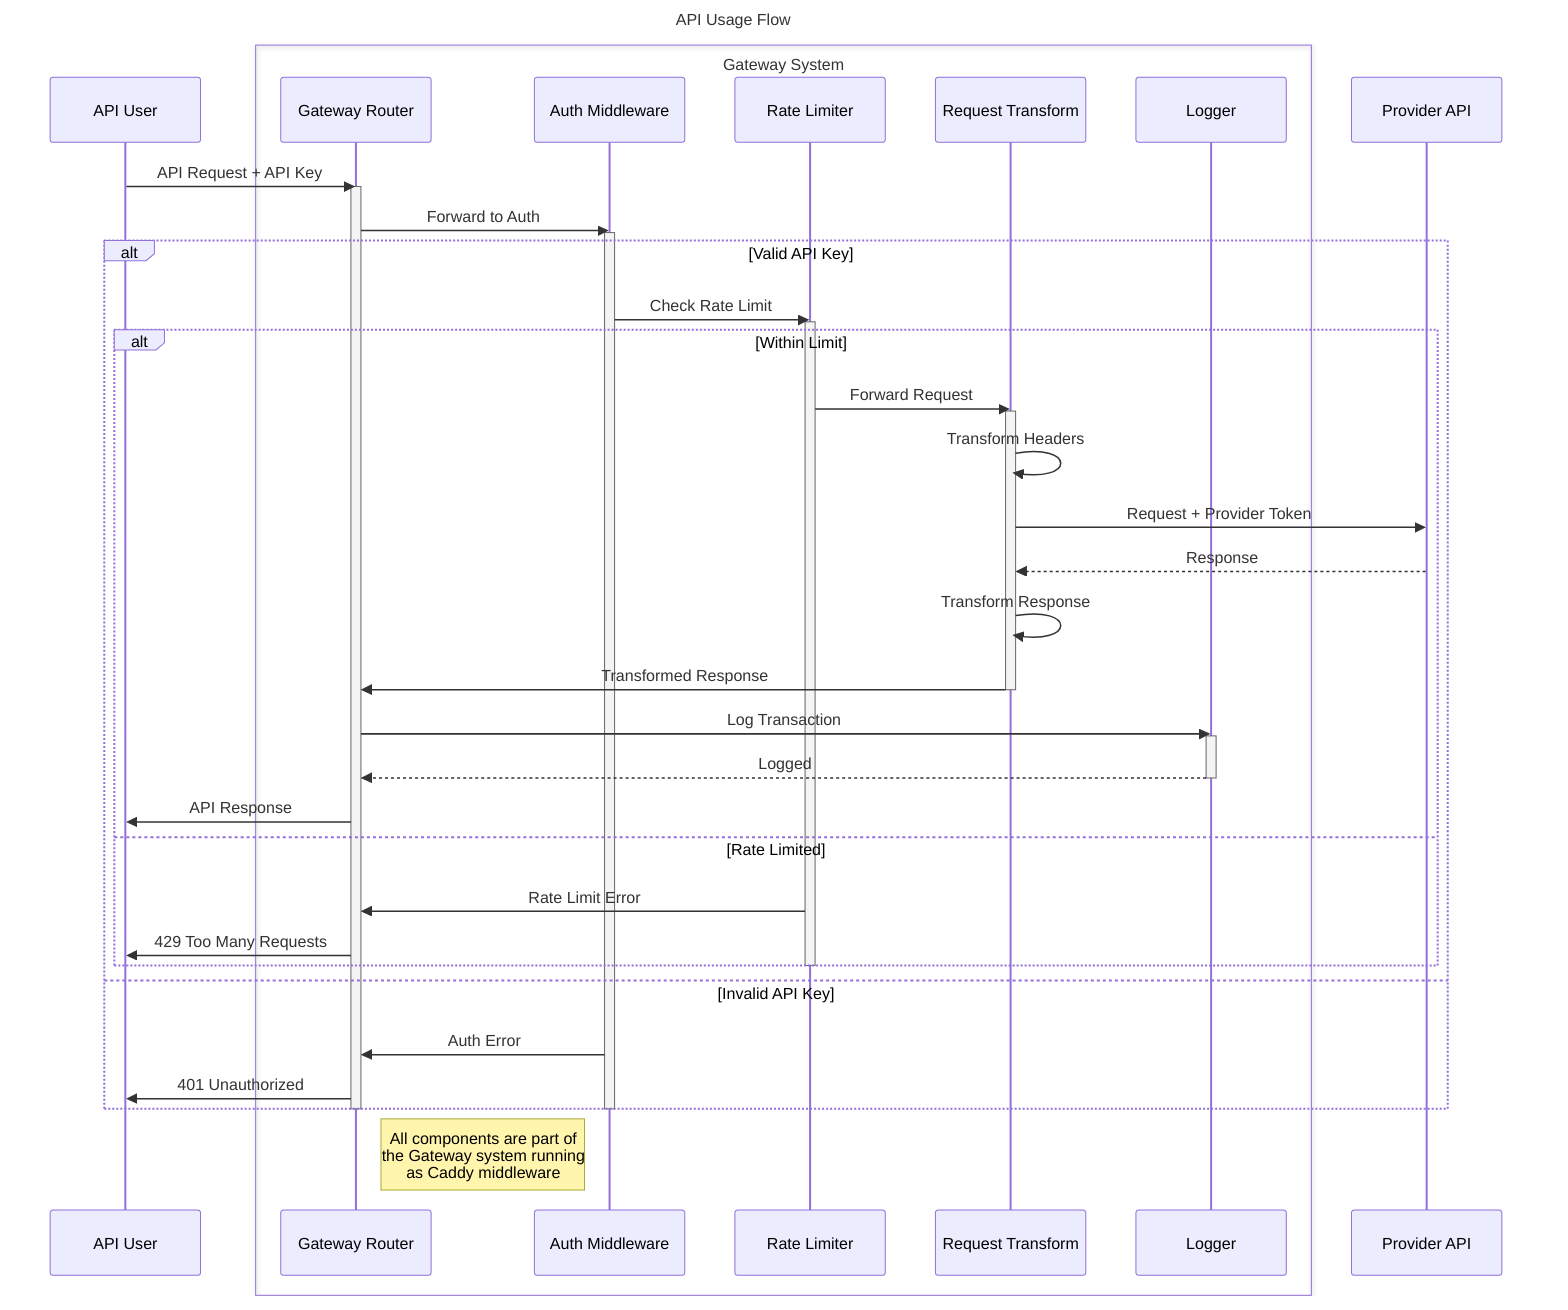 sequenceDiagram
    participant User as API User
    
    box Gateway System
        participant Gateway as Gateway Router
        participant Auth as Auth Middleware
        participant Rate as Rate Limiter
        participant Transform as Request Transform
        participant Logging as Logger
    end
    
    participant API as Provider API

    title API Usage Flow

    User->>Gateway: API Request + API Key
    activate Gateway
    Gateway->>Auth: Forward to Auth
    activate Auth
    
    alt Valid API Key
        Auth->>Rate: Check Rate Limit
        activate Rate
        
        alt Within Limit
            Rate->>Transform: Forward Request
            activate Transform
            Transform->>Transform: Transform Headers
            Transform->>API: Request + Provider Token
            
            API-->>Transform: Response
            Transform->>Transform: Transform Response
            Transform->>Gateway: Transformed Response
            deactivate Transform
            
            Gateway->>Logging: Log Transaction
            activate Logging
            Logging-->>Gateway: Logged
            deactivate Logging
            
            Gateway->>User: API Response
        else Rate Limited
            Rate->>Gateway: Rate Limit Error
            Gateway->>User: 429 Too Many Requests
        end
        deactivate Rate
    else Invalid API Key
        Auth->>Gateway: Auth Error
        Gateway->>User: 401 Unauthorized
    end
    deactivate Auth
    deactivate Gateway

    Note right of Gateway: All components are part of<br/>the Gateway system running<br/>as Caddy middleware